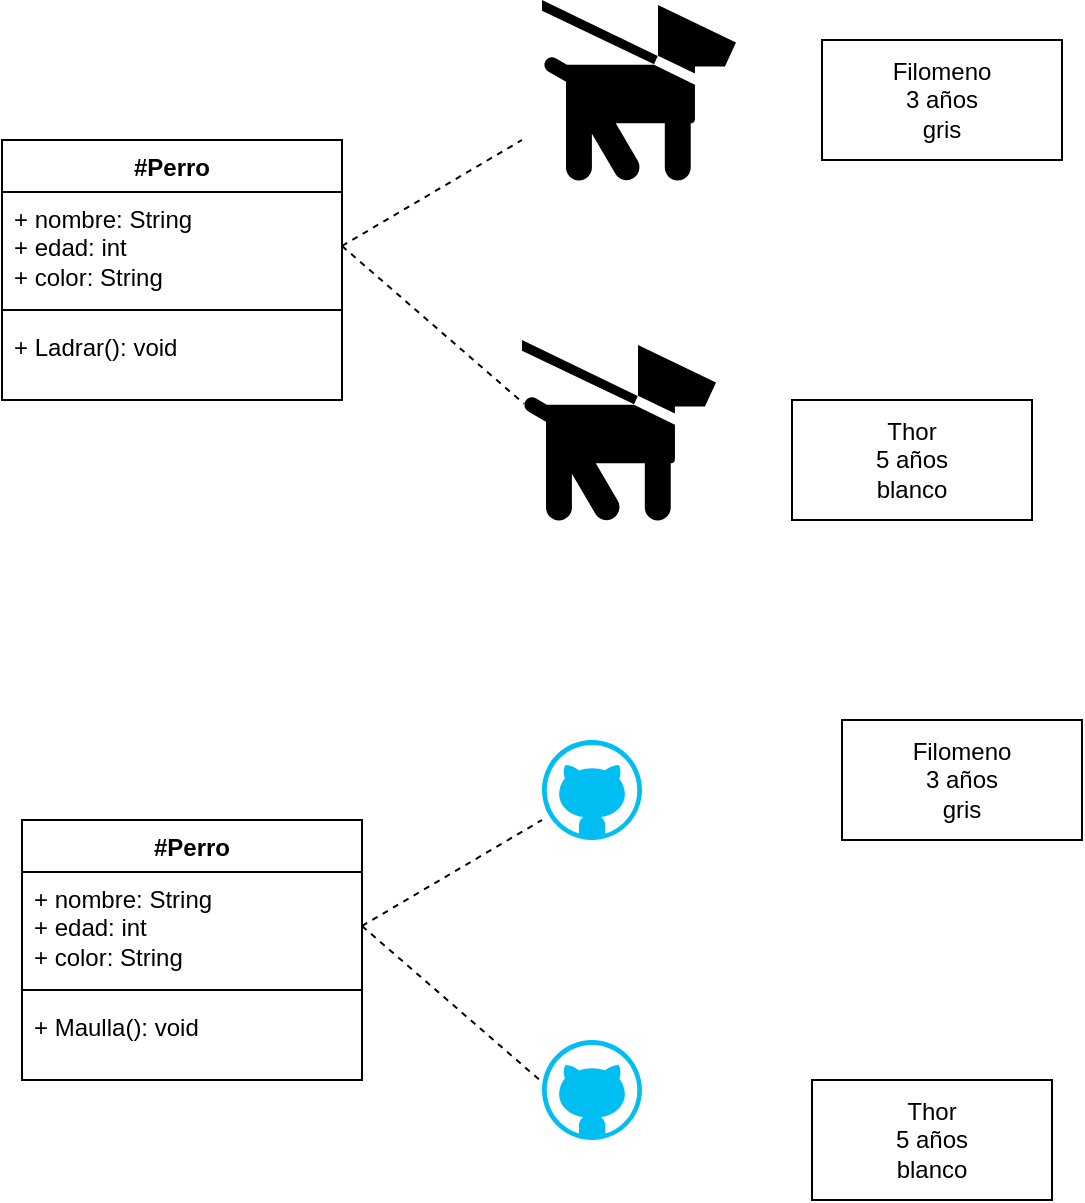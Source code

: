 <mxfile>
    <diagram id="hEzunQswsyKDb5-E51Rx" name="Page-1">
        <mxGraphModel dx="1105" dy="583" grid="1" gridSize="10" guides="1" tooltips="1" connect="1" arrows="1" fold="1" page="1" pageScale="1" pageWidth="850" pageHeight="1100" math="0" shadow="0">
            <root>
                <mxCell id="0"/>
                <mxCell id="1" parent="0"/>
                <mxCell id="18" value="#Perro" style="swimlane;fontStyle=1;align=center;verticalAlign=top;childLayout=stackLayout;horizontal=1;startSize=26;horizontalStack=0;resizeParent=1;resizeParentMax=0;resizeLast=0;collapsible=1;marginBottom=0;whiteSpace=wrap;html=1;" parent="1" vertex="1">
                    <mxGeometry x="30" y="130" width="170" height="130" as="geometry">
                        <mxRectangle x="340" y="80" width="100" height="30" as="alternateBounds"/>
                    </mxGeometry>
                </mxCell>
                <mxCell id="19" value="+ nombre: String&lt;div&gt;&lt;span style=&quot;color: rgb(0, 0, 0);&quot;&gt;+ edad: int&lt;/span&gt;&lt;/div&gt;&lt;div&gt;&lt;span style=&quot;color: rgb(0, 0, 0);&quot;&gt;+ color: String&lt;/span&gt;&lt;span style=&quot;color: rgb(0, 0, 0);&quot;&gt;&lt;/span&gt;&lt;/div&gt;" style="text;strokeColor=none;fillColor=none;align=left;verticalAlign=top;spacingLeft=4;spacingRight=4;overflow=hidden;rotatable=0;points=[[0,0.5],[1,0.5]];portConstraint=eastwest;whiteSpace=wrap;html=1;" parent="18" vertex="1">
                    <mxGeometry y="26" width="170" height="54" as="geometry"/>
                </mxCell>
                <mxCell id="20" value="" style="line;strokeWidth=1;fillColor=none;align=left;verticalAlign=middle;spacingTop=-1;spacingLeft=3;spacingRight=3;rotatable=0;labelPosition=right;points=[];portConstraint=eastwest;strokeColor=inherit;" parent="18" vertex="1">
                    <mxGeometry y="80" width="170" height="10" as="geometry"/>
                </mxCell>
                <mxCell id="21" value="+ Ladrar(): void" style="text;strokeColor=none;fillColor=none;align=left;verticalAlign=top;spacingLeft=4;spacingRight=4;overflow=hidden;rotatable=0;points=[[0,0.5],[1,0.5]];portConstraint=eastwest;whiteSpace=wrap;html=1;" parent="18" vertex="1">
                    <mxGeometry y="90" width="170" height="40" as="geometry"/>
                </mxCell>
                <mxCell id="22" value="" style="endArrow=none;dashed=1;html=1;exitX=1;exitY=0.5;exitDx=0;exitDy=0;" parent="1" source="19" edge="1">
                    <mxGeometry width="50" height="50" relative="1" as="geometry">
                        <mxPoint x="420" y="240" as="sourcePoint"/>
                        <mxPoint x="290" y="130" as="targetPoint"/>
                    </mxGeometry>
                </mxCell>
                <mxCell id="23" value="" style="shape=mxgraph.signs.animals.dog_on_leash;html=1;pointerEvents=1;fillColor=#000000;strokeColor=none;verticalLabelPosition=bottom;verticalAlign=top;align=center;" parent="1" vertex="1">
                    <mxGeometry x="300" y="60" width="97" height="91" as="geometry"/>
                </mxCell>
                <mxCell id="24" value="" style="shape=mxgraph.signs.animals.dog_on_leash;html=1;pointerEvents=1;fillColor=#000000;strokeColor=none;verticalLabelPosition=bottom;verticalAlign=top;align=center;" parent="1" vertex="1">
                    <mxGeometry x="290" y="230" width="97" height="91" as="geometry"/>
                </mxCell>
                <mxCell id="25" value="" style="endArrow=none;dashed=1;html=1;exitX=1;exitY=0.5;exitDx=0;exitDy=0;entryX=0.01;entryY=0.35;entryDx=0;entryDy=0;entryPerimeter=0;" parent="1" source="19" target="24" edge="1">
                    <mxGeometry width="50" height="50" relative="1" as="geometry">
                        <mxPoint x="210" y="193" as="sourcePoint"/>
                        <mxPoint x="300" y="140" as="targetPoint"/>
                    </mxGeometry>
                </mxCell>
                <mxCell id="27" value="Filomeno&lt;div&gt;3 años&lt;/div&gt;&lt;div&gt;gris&lt;/div&gt;" style="rounded=0;whiteSpace=wrap;html=1;" vertex="1" parent="1">
                    <mxGeometry x="440" y="80" width="120" height="60" as="geometry"/>
                </mxCell>
                <mxCell id="28" value="Thor&lt;br&gt;&lt;div&gt;5 años&lt;/div&gt;&lt;div&gt;blanco&lt;/div&gt;" style="rounded=0;whiteSpace=wrap;html=1;" vertex="1" parent="1">
                    <mxGeometry x="425" y="260" width="120" height="60" as="geometry"/>
                </mxCell>
                <mxCell id="29" value="#Perro" style="swimlane;fontStyle=1;align=center;verticalAlign=top;childLayout=stackLayout;horizontal=1;startSize=26;horizontalStack=0;resizeParent=1;resizeParentMax=0;resizeLast=0;collapsible=1;marginBottom=0;whiteSpace=wrap;html=1;" vertex="1" parent="1">
                    <mxGeometry x="40" y="470" width="170" height="130" as="geometry">
                        <mxRectangle x="340" y="80" width="100" height="30" as="alternateBounds"/>
                    </mxGeometry>
                </mxCell>
                <mxCell id="30" value="+ nombre: String&lt;div&gt;&lt;span style=&quot;color: rgb(0, 0, 0);&quot;&gt;+ edad: int&lt;/span&gt;&lt;/div&gt;&lt;div&gt;&lt;span style=&quot;color: rgb(0, 0, 0);&quot;&gt;+ color: String&lt;/span&gt;&lt;span style=&quot;color: rgb(0, 0, 0);&quot;&gt;&lt;/span&gt;&lt;/div&gt;" style="text;strokeColor=none;fillColor=none;align=left;verticalAlign=top;spacingLeft=4;spacingRight=4;overflow=hidden;rotatable=0;points=[[0,0.5],[1,0.5]];portConstraint=eastwest;whiteSpace=wrap;html=1;" vertex="1" parent="29">
                    <mxGeometry y="26" width="170" height="54" as="geometry"/>
                </mxCell>
                <mxCell id="31" value="" style="line;strokeWidth=1;fillColor=none;align=left;verticalAlign=middle;spacingTop=-1;spacingLeft=3;spacingRight=3;rotatable=0;labelPosition=right;points=[];portConstraint=eastwest;strokeColor=inherit;" vertex="1" parent="29">
                    <mxGeometry y="80" width="170" height="10" as="geometry"/>
                </mxCell>
                <mxCell id="32" value="+ Maulla(): void" style="text;strokeColor=none;fillColor=none;align=left;verticalAlign=top;spacingLeft=4;spacingRight=4;overflow=hidden;rotatable=0;points=[[0,0.5],[1,0.5]];portConstraint=eastwest;whiteSpace=wrap;html=1;" vertex="1" parent="29">
                    <mxGeometry y="90" width="170" height="40" as="geometry"/>
                </mxCell>
                <mxCell id="33" value="" style="endArrow=none;dashed=1;html=1;exitX=1;exitY=0.5;exitDx=0;exitDy=0;" edge="1" parent="1" source="30">
                    <mxGeometry width="50" height="50" relative="1" as="geometry">
                        <mxPoint x="430" y="580" as="sourcePoint"/>
                        <mxPoint x="300" y="470" as="targetPoint"/>
                    </mxGeometry>
                </mxCell>
                <mxCell id="36" value="" style="endArrow=none;dashed=1;html=1;exitX=1;exitY=0.5;exitDx=0;exitDy=0;entryX=0.01;entryY=0.35;entryDx=0;entryDy=0;entryPerimeter=0;" edge="1" parent="1" source="30">
                    <mxGeometry width="50" height="50" relative="1" as="geometry">
                        <mxPoint x="220" y="533" as="sourcePoint"/>
                        <mxPoint x="300.97" y="601.85" as="targetPoint"/>
                    </mxGeometry>
                </mxCell>
                <mxCell id="37" value="Filomeno&lt;div&gt;3 años&lt;/div&gt;&lt;div&gt;gris&lt;/div&gt;" style="rounded=0;whiteSpace=wrap;html=1;" vertex="1" parent="1">
                    <mxGeometry x="450" y="420" width="120" height="60" as="geometry"/>
                </mxCell>
                <mxCell id="38" value="Thor&lt;br&gt;&lt;div&gt;5 años&lt;/div&gt;&lt;div&gt;blanco&lt;/div&gt;" style="rounded=0;whiteSpace=wrap;html=1;" vertex="1" parent="1">
                    <mxGeometry x="435" y="600" width="120" height="60" as="geometry"/>
                </mxCell>
                <mxCell id="39" value="" style="verticalLabelPosition=bottom;html=1;verticalAlign=top;align=center;strokeColor=none;fillColor=#00BEF2;shape=mxgraph.azure.github_code;pointerEvents=1;" vertex="1" parent="1">
                    <mxGeometry x="300" y="430" width="50" height="50" as="geometry"/>
                </mxCell>
                <mxCell id="40" value="" style="verticalLabelPosition=bottom;html=1;verticalAlign=top;align=center;strokeColor=none;fillColor=#00BEF2;shape=mxgraph.azure.github_code;pointerEvents=1;" vertex="1" parent="1">
                    <mxGeometry x="300" y="580" width="50" height="50" as="geometry"/>
                </mxCell>
            </root>
        </mxGraphModel>
    </diagram>
</mxfile>